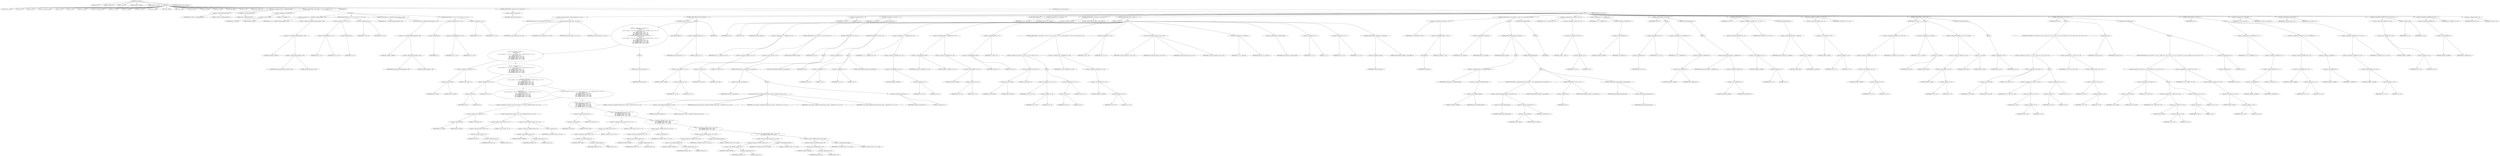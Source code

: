 digraph cache_insert {  
"1000121" [label = "(METHOD,cache_insert)" ]
"1000122" [label = "(PARAM,char *src)" ]
"1000123" [label = "(PARAM,_DWORD *a2)" ]
"1000124" [label = "(PARAM,__int64 a3)" ]
"1000125" [label = "(PARAM,unsigned __int64 a4)" ]
"1000126" [label = "(PARAM,unsigned __int16 a5)" ]
"1000127" [label = "(BLOCK,,)" ]
"1000128" [label = "(LOCAL,result: __int64)" ]
"1000129" [label = "(LOCAL,v10: int)" ]
"1000130" [label = "(LOCAL,v11: int)" ]
"1000131" [label = "(LOCAL,v12: unsigned __int64)" ]
"1000132" [label = "(LOCAL,v13: int)" ]
"1000133" [label = "(LOCAL,v14: int)" ]
"1000134" [label = "(LOCAL,v15: __int64)" ]
"1000135" [label = "(LOCAL,v16: unsigned __int16)" ]
"1000136" [label = "(LOCAL,v17: __int64)" ]
"1000137" [label = "(LOCAL,v18: __int64)" ]
"1000138" [label = "(LOCAL,v19: __int64)" ]
"1000139" [label = "(LOCAL,v20: __int64 *)" ]
"1000140" [label = "(LOCAL,v21: __int64)" ]
"1000141" [label = "(LOCAL,v22: __int16)" ]
"1000142" [label = "(LOCAL,v23: char *)" ]
"1000143" [label = "(LOCAL,v24: __int64)" ]
"1000144" [label = "(LOCAL,v25: __int64)" ]
"1000145" [label = "(LOCAL,v26: _BYTE *)" ]
"1000146" [label = "(LOCAL,v27: int)" ]
"1000147" [label = "(LOCAL,v28: __int64 [ 11 ])" ]
"1000148" [label = "(<operator>.assignment,v28[3] = __readfsqword(0x28u))" ]
"1000149" [label = "(<operator>.indirectIndexAccess,v28[3])" ]
"1000150" [label = "(IDENTIFIER,v28,v28[3] = __readfsqword(0x28u))" ]
"1000151" [label = "(LITERAL,3,v28[3] = __readfsqword(0x28u))" ]
"1000152" [label = "(__readfsqword,__readfsqword(0x28u))" ]
"1000153" [label = "(LITERAL,0x28u,__readfsqword(0x28u))" ]
"1000154" [label = "(CONTROL_STRUCTURE,if ( (a5 & 0x980) != 0 ),if ( (a5 & 0x980) != 0 ))" ]
"1000155" [label = "(<operator>.notEquals,(a5 & 0x980) != 0)" ]
"1000156" [label = "(<operator>.and,a5 & 0x980)" ]
"1000157" [label = "(IDENTIFIER,a5,a5 & 0x980)" ]
"1000158" [label = "(LITERAL,0x980,a5 & 0x980)" ]
"1000159" [label = "(LITERAL,0,(a5 & 0x980) != 0)" ]
"1000160" [label = "(BLOCK,,)" ]
"1000161" [label = "(<operator>.assignment,v12 = *(_QWORD *)(dnsmasq_daemon + 456))" ]
"1000162" [label = "(IDENTIFIER,v12,v12 = *(_QWORD *)(dnsmasq_daemon + 456))" ]
"1000163" [label = "(<operator>.indirection,*(_QWORD *)(dnsmasq_daemon + 456))" ]
"1000164" [label = "(<operator>.cast,(_QWORD *)(dnsmasq_daemon + 456))" ]
"1000165" [label = "(UNKNOWN,_QWORD *,_QWORD *)" ]
"1000166" [label = "(<operator>.addition,dnsmasq_daemon + 456)" ]
"1000167" [label = "(IDENTIFIER,dnsmasq_daemon,dnsmasq_daemon + 456)" ]
"1000168" [label = "(LITERAL,456,dnsmasq_daemon + 456)" ]
"1000169" [label = "(CONTROL_STRUCTURE,if ( a4 <= v12 || !v12 ),if ( a4 <= v12 || !v12 ))" ]
"1000170" [label = "(<operator>.logicalOr,a4 <= v12 || !v12)" ]
"1000171" [label = "(<operator>.lessEqualsThan,a4 <= v12)" ]
"1000172" [label = "(IDENTIFIER,a4,a4 <= v12)" ]
"1000173" [label = "(IDENTIFIER,v12,a4 <= v12)" ]
"1000174" [label = "(<operator>.logicalNot,!v12)" ]
"1000175" [label = "(IDENTIFIER,v12,!v12)" ]
"1000176" [label = "(<operator>.assignment,v12 = a4)" ]
"1000177" [label = "(IDENTIFIER,v12,v12 = a4)" ]
"1000178" [label = "(IDENTIFIER,a4,v12 = a4)" ]
"1000179" [label = "(<operator>.assignment,a4 = *(_QWORD *)(dnsmasq_daemon + 448))" ]
"1000180" [label = "(IDENTIFIER,a4,a4 = *(_QWORD *)(dnsmasq_daemon + 448))" ]
"1000181" [label = "(<operator>.indirection,*(_QWORD *)(dnsmasq_daemon + 448))" ]
"1000182" [label = "(<operator>.cast,(_QWORD *)(dnsmasq_daemon + 448))" ]
"1000183" [label = "(UNKNOWN,_QWORD *,_QWORD *)" ]
"1000184" [label = "(<operator>.addition,dnsmasq_daemon + 448)" ]
"1000185" [label = "(IDENTIFIER,dnsmasq_daemon,dnsmasq_daemon + 448)" ]
"1000186" [label = "(LITERAL,448,dnsmasq_daemon + 448)" ]
"1000187" [label = "(CONTROL_STRUCTURE,if ( !a4 || v12 >= a4 ),if ( !a4 || v12 >= a4 ))" ]
"1000188" [label = "(<operator>.logicalOr,!a4 || v12 >= a4)" ]
"1000189" [label = "(<operator>.logicalNot,!a4)" ]
"1000190" [label = "(IDENTIFIER,a4,!a4)" ]
"1000191" [label = "(<operator>.greaterEqualsThan,v12 >= a4)" ]
"1000192" [label = "(IDENTIFIER,v12,v12 >= a4)" ]
"1000193" [label = "(IDENTIFIER,a4,v12 >= a4)" ]
"1000194" [label = "(<operator>.assignment,a4 = v12)" ]
"1000195" [label = "(IDENTIFIER,a4,a4 = v12)" ]
"1000196" [label = "(IDENTIFIER,v12,a4 = v12)" ]
"1000197" [label = "(IDENTIFIER,L,)" ]
"1000198" [label = "(CONTROL_STRUCTURE,if ( !insert_error ),if ( !insert_error ))" ]
"1000199" [label = "(<operator>.logicalNot,!insert_error)" ]
"1000200" [label = "(IDENTIFIER,insert_error,!insert_error)" ]
"1000201" [label = "(BLOCK,,)" ]
"1000202" [label = "(<operator>.assignment,result = cache_scan_free(src, a2, a3, a5))" ]
"1000203" [label = "(IDENTIFIER,result,result = cache_scan_free(src, a2, a3, a5))" ]
"1000204" [label = "(cache_scan_free,cache_scan_free(src, a2, a3, a5))" ]
"1000205" [label = "(IDENTIFIER,src,cache_scan_free(src, a2, a3, a5))" ]
"1000206" [label = "(IDENTIFIER,a2,cache_scan_free(src, a2, a3, a5))" ]
"1000207" [label = "(IDENTIFIER,a3,cache_scan_free(src, a2, a3, a5))" ]
"1000208" [label = "(IDENTIFIER,a5,cache_scan_free(src, a2, a3, a5))" ]
"1000209" [label = "(CONTROL_STRUCTURE,if ( result ),if ( result ))" ]
"1000210" [label = "(IDENTIFIER,result,if ( result ))" ]
"1000211" [label = "(BLOCK,,)" ]
"1000212" [label = "(CONTROL_STRUCTURE,if ( (a5 & 0x180) != 0\n        && (a5 & 8) != 0\n        && a2\n        && ((a5 & 0x80u) != 0 && *(char *)(result + 52) < 0 && *(_DWORD *)(result + 24) == *a2\n         || (a5 & 0x100) != 0\n         && (*(_BYTE *)(result + 53) & 1) != 0\n         && *(_DWORD *)(result + 24) == *a2\n         && *(_DWORD *)(result + 28) == a2[1]\n         && *(_DWORD *)(result + 32) == a2[2]\n         && *(_DWORD *)(result + 36) == a2[3]) ),if ( (a5 & 0x180) != 0\n        && (a5 & 8) != 0\n        && a2\n        && ((a5 & 0x80u) != 0 && *(char *)(result + 52) < 0 && *(_DWORD *)(result + 24) == *a2\n         || (a5 & 0x100) != 0\n         && (*(_BYTE *)(result + 53) & 1) != 0\n         && *(_DWORD *)(result + 24) == *a2\n         && *(_DWORD *)(result + 28) == a2[1]\n         && *(_DWORD *)(result + 32) == a2[2]\n         && *(_DWORD *)(result + 36) == a2[3]) ))" ]
"1000213" [label = "(<operator>.logicalAnd,(a5 & 0x180) != 0\n        && (a5 & 8) != 0\n        && a2\n        && ((a5 & 0x80u) != 0 && *(char *)(result + 52) < 0 && *(_DWORD *)(result + 24) == *a2\n         || (a5 & 0x100) != 0\n         && (*(_BYTE *)(result + 53) & 1) != 0\n         && *(_DWORD *)(result + 24) == *a2\n         && *(_DWORD *)(result + 28) == a2[1]\n         && *(_DWORD *)(result + 32) == a2[2]\n         && *(_DWORD *)(result + 36) == a2[3]))" ]
"1000214" [label = "(<operator>.notEquals,(a5 & 0x180) != 0)" ]
"1000215" [label = "(<operator>.and,a5 & 0x180)" ]
"1000216" [label = "(IDENTIFIER,a5,a5 & 0x180)" ]
"1000217" [label = "(LITERAL,0x180,a5 & 0x180)" ]
"1000218" [label = "(LITERAL,0,(a5 & 0x180) != 0)" ]
"1000219" [label = "(<operator>.logicalAnd,(a5 & 8) != 0\n        && a2\n        && ((a5 & 0x80u) != 0 && *(char *)(result + 52) < 0 && *(_DWORD *)(result + 24) == *a2\n         || (a5 & 0x100) != 0\n         && (*(_BYTE *)(result + 53) & 1) != 0\n         && *(_DWORD *)(result + 24) == *a2\n         && *(_DWORD *)(result + 28) == a2[1]\n         && *(_DWORD *)(result + 32) == a2[2]\n         && *(_DWORD *)(result + 36) == a2[3]))" ]
"1000220" [label = "(<operator>.notEquals,(a5 & 8) != 0)" ]
"1000221" [label = "(<operator>.and,a5 & 8)" ]
"1000222" [label = "(IDENTIFIER,a5,a5 & 8)" ]
"1000223" [label = "(LITERAL,8,a5 & 8)" ]
"1000224" [label = "(LITERAL,0,(a5 & 8) != 0)" ]
"1000225" [label = "(<operator>.logicalAnd,a2\n        && ((a5 & 0x80u) != 0 && *(char *)(result + 52) < 0 && *(_DWORD *)(result + 24) == *a2\n         || (a5 & 0x100) != 0\n         && (*(_BYTE *)(result + 53) & 1) != 0\n         && *(_DWORD *)(result + 24) == *a2\n         && *(_DWORD *)(result + 28) == a2[1]\n         && *(_DWORD *)(result + 32) == a2[2]\n         && *(_DWORD *)(result + 36) == a2[3]))" ]
"1000226" [label = "(IDENTIFIER,a2,a2\n        && ((a5 & 0x80u) != 0 && *(char *)(result + 52) < 0 && *(_DWORD *)(result + 24) == *a2\n         || (a5 & 0x100) != 0\n         && (*(_BYTE *)(result + 53) & 1) != 0\n         && *(_DWORD *)(result + 24) == *a2\n         && *(_DWORD *)(result + 28) == a2[1]\n         && *(_DWORD *)(result + 32) == a2[2]\n         && *(_DWORD *)(result + 36) == a2[3]))" ]
"1000227" [label = "(<operator>.logicalOr,(a5 & 0x80u) != 0 && *(char *)(result + 52) < 0 && *(_DWORD *)(result + 24) == *a2\n         || (a5 & 0x100) != 0\n         && (*(_BYTE *)(result + 53) & 1) != 0\n         && *(_DWORD *)(result + 24) == *a2\n         && *(_DWORD *)(result + 28) == a2[1]\n         && *(_DWORD *)(result + 32) == a2[2]\n         && *(_DWORD *)(result + 36) == a2[3])" ]
"1000228" [label = "(<operator>.logicalAnd,(a5 & 0x80u) != 0 && *(char *)(result + 52) < 0 && *(_DWORD *)(result + 24) == *a2)" ]
"1000229" [label = "(<operator>.notEquals,(a5 & 0x80u) != 0)" ]
"1000230" [label = "(<operator>.and,a5 & 0x80u)" ]
"1000231" [label = "(IDENTIFIER,a5,a5 & 0x80u)" ]
"1000232" [label = "(LITERAL,0x80u,a5 & 0x80u)" ]
"1000233" [label = "(LITERAL,0,(a5 & 0x80u) != 0)" ]
"1000234" [label = "(<operator>.logicalAnd,*(char *)(result + 52) < 0 && *(_DWORD *)(result + 24) == *a2)" ]
"1000235" [label = "(<operator>.lessThan,*(char *)(result + 52) < 0)" ]
"1000236" [label = "(<operator>.indirection,*(char *)(result + 52))" ]
"1000237" [label = "(<operator>.cast,(char *)(result + 52))" ]
"1000238" [label = "(UNKNOWN,char *,char *)" ]
"1000239" [label = "(<operator>.addition,result + 52)" ]
"1000240" [label = "(IDENTIFIER,result,result + 52)" ]
"1000241" [label = "(LITERAL,52,result + 52)" ]
"1000242" [label = "(LITERAL,0,*(char *)(result + 52) < 0)" ]
"1000243" [label = "(<operator>.equals,*(_DWORD *)(result + 24) == *a2)" ]
"1000244" [label = "(<operator>.indirection,*(_DWORD *)(result + 24))" ]
"1000245" [label = "(<operator>.cast,(_DWORD *)(result + 24))" ]
"1000246" [label = "(UNKNOWN,_DWORD *,_DWORD *)" ]
"1000247" [label = "(<operator>.addition,result + 24)" ]
"1000248" [label = "(IDENTIFIER,result,result + 24)" ]
"1000249" [label = "(LITERAL,24,result + 24)" ]
"1000250" [label = "(<operator>.indirection,*a2)" ]
"1000251" [label = "(IDENTIFIER,a2,*(_DWORD *)(result + 24) == *a2)" ]
"1000252" [label = "(<operator>.logicalAnd,(a5 & 0x100) != 0\n         && (*(_BYTE *)(result + 53) & 1) != 0\n         && *(_DWORD *)(result + 24) == *a2\n         && *(_DWORD *)(result + 28) == a2[1]\n         && *(_DWORD *)(result + 32) == a2[2]\n         && *(_DWORD *)(result + 36) == a2[3])" ]
"1000253" [label = "(<operator>.notEquals,(a5 & 0x100) != 0)" ]
"1000254" [label = "(<operator>.and,a5 & 0x100)" ]
"1000255" [label = "(IDENTIFIER,a5,a5 & 0x100)" ]
"1000256" [label = "(LITERAL,0x100,a5 & 0x100)" ]
"1000257" [label = "(LITERAL,0,(a5 & 0x100) != 0)" ]
"1000258" [label = "(<operator>.logicalAnd,(*(_BYTE *)(result + 53) & 1) != 0\n         && *(_DWORD *)(result + 24) == *a2\n         && *(_DWORD *)(result + 28) == a2[1]\n         && *(_DWORD *)(result + 32) == a2[2]\n         && *(_DWORD *)(result + 36) == a2[3])" ]
"1000259" [label = "(<operator>.notEquals,(*(_BYTE *)(result + 53) & 1) != 0)" ]
"1000260" [label = "(<operator>.and,*(_BYTE *)(result + 53) & 1)" ]
"1000261" [label = "(<operator>.indirection,*(_BYTE *)(result + 53))" ]
"1000262" [label = "(<operator>.cast,(_BYTE *)(result + 53))" ]
"1000263" [label = "(UNKNOWN,_BYTE *,_BYTE *)" ]
"1000264" [label = "(<operator>.addition,result + 53)" ]
"1000265" [label = "(IDENTIFIER,result,result + 53)" ]
"1000266" [label = "(LITERAL,53,result + 53)" ]
"1000267" [label = "(LITERAL,1,*(_BYTE *)(result + 53) & 1)" ]
"1000268" [label = "(LITERAL,0,(*(_BYTE *)(result + 53) & 1) != 0)" ]
"1000269" [label = "(<operator>.logicalAnd,*(_DWORD *)(result + 24) == *a2\n         && *(_DWORD *)(result + 28) == a2[1]\n         && *(_DWORD *)(result + 32) == a2[2]\n         && *(_DWORD *)(result + 36) == a2[3])" ]
"1000270" [label = "(<operator>.equals,*(_DWORD *)(result + 24) == *a2)" ]
"1000271" [label = "(<operator>.indirection,*(_DWORD *)(result + 24))" ]
"1000272" [label = "(<operator>.cast,(_DWORD *)(result + 24))" ]
"1000273" [label = "(UNKNOWN,_DWORD *,_DWORD *)" ]
"1000274" [label = "(<operator>.addition,result + 24)" ]
"1000275" [label = "(IDENTIFIER,result,result + 24)" ]
"1000276" [label = "(LITERAL,24,result + 24)" ]
"1000277" [label = "(<operator>.indirection,*a2)" ]
"1000278" [label = "(IDENTIFIER,a2,*(_DWORD *)(result + 24) == *a2)" ]
"1000279" [label = "(<operator>.logicalAnd,*(_DWORD *)(result + 28) == a2[1]\n         && *(_DWORD *)(result + 32) == a2[2]\n         && *(_DWORD *)(result + 36) == a2[3])" ]
"1000280" [label = "(<operator>.equals,*(_DWORD *)(result + 28) == a2[1])" ]
"1000281" [label = "(<operator>.indirection,*(_DWORD *)(result + 28))" ]
"1000282" [label = "(<operator>.cast,(_DWORD *)(result + 28))" ]
"1000283" [label = "(UNKNOWN,_DWORD *,_DWORD *)" ]
"1000284" [label = "(<operator>.addition,result + 28)" ]
"1000285" [label = "(IDENTIFIER,result,result + 28)" ]
"1000286" [label = "(LITERAL,28,result + 28)" ]
"1000287" [label = "(<operator>.indirectIndexAccess,a2[1])" ]
"1000288" [label = "(IDENTIFIER,a2,*(_DWORD *)(result + 28) == a2[1])" ]
"1000289" [label = "(LITERAL,1,*(_DWORD *)(result + 28) == a2[1])" ]
"1000290" [label = "(<operator>.logicalAnd,*(_DWORD *)(result + 32) == a2[2]\n         && *(_DWORD *)(result + 36) == a2[3])" ]
"1000291" [label = "(<operator>.equals,*(_DWORD *)(result + 32) == a2[2])" ]
"1000292" [label = "(<operator>.indirection,*(_DWORD *)(result + 32))" ]
"1000293" [label = "(<operator>.cast,(_DWORD *)(result + 32))" ]
"1000294" [label = "(UNKNOWN,_DWORD *,_DWORD *)" ]
"1000295" [label = "(<operator>.addition,result + 32)" ]
"1000296" [label = "(IDENTIFIER,result,result + 32)" ]
"1000297" [label = "(LITERAL,32,result + 32)" ]
"1000298" [label = "(<operator>.indirectIndexAccess,a2[2])" ]
"1000299" [label = "(IDENTIFIER,a2,*(_DWORD *)(result + 32) == a2[2])" ]
"1000300" [label = "(LITERAL,2,*(_DWORD *)(result + 32) == a2[2])" ]
"1000301" [label = "(<operator>.equals,*(_DWORD *)(result + 36) == a2[3])" ]
"1000302" [label = "(<operator>.indirection,*(_DWORD *)(result + 36))" ]
"1000303" [label = "(<operator>.cast,(_DWORD *)(result + 36))" ]
"1000304" [label = "(UNKNOWN,_DWORD *,_DWORD *)" ]
"1000305" [label = "(<operator>.addition,result + 36)" ]
"1000306" [label = "(IDENTIFIER,result,result + 36)" ]
"1000307" [label = "(LITERAL,36,result + 36)" ]
"1000308" [label = "(<operator>.indirectIndexAccess,a2[3])" ]
"1000309" [label = "(IDENTIFIER,a2,*(_DWORD *)(result + 36) == a2[3])" ]
"1000310" [label = "(LITERAL,3,*(_DWORD *)(result + 36) == a2[3])" ]
"1000311" [label = "(BLOCK,,)" ]
"1000312" [label = "(RETURN,return result;,return result;)" ]
"1000313" [label = "(IDENTIFIER,result,return result;)" ]
"1000314" [label = "(JUMP_TARGET,LABEL_13)" ]
"1000315" [label = "(<operator>.assignment,insert_error = 1)" ]
"1000316" [label = "(IDENTIFIER,insert_error,insert_error = 1)" ]
"1000317" [label = "(LITERAL,1,insert_error = 1)" ]
"1000318" [label = "(IDENTIFIER,L,)" ]
"1000319" [label = "(<operator>.assignment,v13 = 0)" ]
"1000320" [label = "(IDENTIFIER,v13,v13 = 0)" ]
"1000321" [label = "(LITERAL,0,v13 = 0)" ]
"1000322" [label = "(<operator>.assignment,v14 = a5 & 4)" ]
"1000323" [label = "(IDENTIFIER,v14,v14 = a5 & 4)" ]
"1000324" [label = "(<operator>.and,a5 & 4)" ]
"1000325" [label = "(IDENTIFIER,a5,a5 & 4)" ]
"1000326" [label = "(LITERAL,4,a5 & 4)" ]
"1000327" [label = "(JUMP_TARGET,LABEL_22)" ]
"1000328" [label = "(<operator>.assignment,v15 = cache_tail)" ]
"1000329" [label = "(IDENTIFIER,v15,v15 = cache_tail)" ]
"1000330" [label = "(IDENTIFIER,cache_tail,v15 = cache_tail)" ]
"1000331" [label = "(CONTROL_STRUCTURE,if ( !cache_tail ),if ( !cache_tail ))" ]
"1000332" [label = "(<operator>.logicalNot,!cache_tail)" ]
"1000333" [label = "(IDENTIFIER,cache_tail,!cache_tail)" ]
"1000334" [label = "(CONTROL_STRUCTURE,goto LABEL_13;,goto LABEL_13;)" ]
"1000335" [label = "(CONTROL_STRUCTURE,while ( 1 ),while ( 1 ))" ]
"1000336" [label = "(LITERAL,1,while ( 1 ))" ]
"1000337" [label = "(BLOCK,,)" ]
"1000338" [label = "(<operator>.assignment,v16 = *(_WORD *)(v15 + 52))" ]
"1000339" [label = "(IDENTIFIER,v16,v16 = *(_WORD *)(v15 + 52))" ]
"1000340" [label = "(<operator>.indirection,*(_WORD *)(v15 + 52))" ]
"1000341" [label = "(<operator>.cast,(_WORD *)(v15 + 52))" ]
"1000342" [label = "(UNKNOWN,_WORD *,_WORD *)" ]
"1000343" [label = "(<operator>.addition,v15 + 52)" ]
"1000344" [label = "(IDENTIFIER,v15,v15 + 52)" ]
"1000345" [label = "(LITERAL,52,v15 + 52)" ]
"1000346" [label = "(CONTROL_STRUCTURE,if ( (v16 & 0xC) == 0 ),if ( (v16 & 0xC) == 0 ))" ]
"1000347" [label = "(<operator>.equals,(v16 & 0xC) == 0)" ]
"1000348" [label = "(<operator>.and,v16 & 0xC)" ]
"1000349" [label = "(IDENTIFIER,v16,v16 & 0xC)" ]
"1000350" [label = "(LITERAL,0xC,v16 & 0xC)" ]
"1000351" [label = "(LITERAL,0,(v16 & 0xC) == 0)" ]
"1000352" [label = "(CONTROL_STRUCTURE,break;,break;)" ]
"1000353" [label = "(CONTROL_STRUCTURE,if ( v13 ),if ( v13 ))" ]
"1000354" [label = "(IDENTIFIER,v13,if ( v13 ))" ]
"1000355" [label = "(BLOCK,,)" ]
"1000356" [label = "(CONTROL_STRUCTURE,if ( !warned_8730 ),if ( !warned_8730 ))" ]
"1000357" [label = "(<operator>.logicalNot,!warned_8730)" ]
"1000358" [label = "(IDENTIFIER,warned_8730,!warned_8730)" ]
"1000359" [label = "(BLOCK,,)" ]
"1000360" [label = "(my_syslog,my_syslog(3, (unsigned int)\"Internal error in cache.\", warned_8730, v10, v11, v13))" ]
"1000361" [label = "(LITERAL,3,my_syslog(3, (unsigned int)\"Internal error in cache.\", warned_8730, v10, v11, v13))" ]
"1000362" [label = "(<operator>.cast,(unsigned int)\"Internal error in cache.\")" ]
"1000363" [label = "(UNKNOWN,unsigned int,unsigned int)" ]
"1000364" [label = "(LITERAL,\"Internal error in cache.\",(unsigned int)\"Internal error in cache.\")" ]
"1000365" [label = "(IDENTIFIER,warned_8730,my_syslog(3, (unsigned int)\"Internal error in cache.\", warned_8730, v10, v11, v13))" ]
"1000366" [label = "(IDENTIFIER,v10,my_syslog(3, (unsigned int)\"Internal error in cache.\", warned_8730, v10, v11, v13))" ]
"1000367" [label = "(IDENTIFIER,v11,my_syslog(3, (unsigned int)\"Internal error in cache.\", warned_8730, v10, v11, v13))" ]
"1000368" [label = "(IDENTIFIER,v13,my_syslog(3, (unsigned int)\"Internal error in cache.\", warned_8730, v10, v11, v13))" ]
"1000369" [label = "(<operator>.assignment,warned_8730 = 1)" ]
"1000370" [label = "(IDENTIFIER,warned_8730,warned_8730 = 1)" ]
"1000371" [label = "(LITERAL,1,warned_8730 = 1)" ]
"1000372" [label = "(CONTROL_STRUCTURE,goto LABEL_13;,goto LABEL_13;)" ]
"1000373" [label = "(CONTROL_STRUCTURE,if ( !v14 ),if ( !v14 ))" ]
"1000374" [label = "(<operator>.logicalNot,!v14)" ]
"1000375" [label = "(IDENTIFIER,v14,!v14)" ]
"1000376" [label = "(BLOCK,,)" ]
"1000377" [label = "(<operator>.assignment,v14 = 1)" ]
"1000378" [label = "(IDENTIFIER,v14,v14 = 1)" ]
"1000379" [label = "(LITERAL,1,v14 = 1)" ]
"1000380" [label = "(<operator>.assignment,v13 = 0)" ]
"1000381" [label = "(IDENTIFIER,v13,v13 = 0)" ]
"1000382" [label = "(LITERAL,0,v13 = 0)" ]
"1000383" [label = "(CONTROL_STRUCTURE,goto LABEL_22;,goto LABEL_22;)" ]
"1000384" [label = "(<operator>.assignment,v17 = *(_QWORD *)(v15 + 32))" ]
"1000385" [label = "(IDENTIFIER,v17,v17 = *(_QWORD *)(v15 + 32))" ]
"1000386" [label = "(<operator>.indirection,*(_QWORD *)(v15 + 32))" ]
"1000387" [label = "(<operator>.cast,(_QWORD *)(v15 + 32))" ]
"1000388" [label = "(UNKNOWN,_QWORD *,_QWORD *)" ]
"1000389" [label = "(<operator>.addition,v15 + 32)" ]
"1000390" [label = "(IDENTIFIER,v15,v15 + 32)" ]
"1000391" [label = "(LITERAL,32,v15 + 32)" ]
"1000392" [label = "(<operator>.assignment,v28[0] = *(_QWORD *)(v15 + 24))" ]
"1000393" [label = "(<operator>.indirectIndexAccess,v28[0])" ]
"1000394" [label = "(IDENTIFIER,v28,v28[0] = *(_QWORD *)(v15 + 24))" ]
"1000395" [label = "(LITERAL,0,v28[0] = *(_QWORD *)(v15 + 24))" ]
"1000396" [label = "(<operator>.indirection,*(_QWORD *)(v15 + 24))" ]
"1000397" [label = "(<operator>.cast,(_QWORD *)(v15 + 24))" ]
"1000398" [label = "(UNKNOWN,_QWORD *,_QWORD *)" ]
"1000399" [label = "(<operator>.addition,v15 + 24)" ]
"1000400" [label = "(IDENTIFIER,v15,v15 + 24)" ]
"1000401" [label = "(LITERAL,24,v15 + 24)" ]
"1000402" [label = "(<operator>.assignment,v28[1] = v17)" ]
"1000403" [label = "(<operator>.indirectIndexAccess,v28[1])" ]
"1000404" [label = "(IDENTIFIER,v28,v28[1] = v17)" ]
"1000405" [label = "(LITERAL,1,v28[1] = v17)" ]
"1000406" [label = "(IDENTIFIER,v17,v28[1] = v17)" ]
"1000407" [label = "(CONTROL_STRUCTURE,if ( (v16 & 0x200) != 0 || (v18 = v15 + 56, (v16 & 2) != 0) ),if ( (v16 & 0x200) != 0 || (v18 = v15 + 56, (v16 & 2) != 0) ))" ]
"1000408" [label = "(<operator>.logicalOr,(v16 & 0x200) != 0 || (v18 = v15 + 56, (v16 & 2) != 0))" ]
"1000409" [label = "(<operator>.notEquals,(v16 & 0x200) != 0)" ]
"1000410" [label = "(<operator>.and,v16 & 0x200)" ]
"1000411" [label = "(IDENTIFIER,v16,v16 & 0x200)" ]
"1000412" [label = "(LITERAL,0x200,v16 & 0x200)" ]
"1000413" [label = "(LITERAL,0,(v16 & 0x200) != 0)" ]
"1000414" [label = "(BLOCK,,)" ]
"1000415" [label = "(<operator>.assignment,v18 = v15 + 56)" ]
"1000416" [label = "(IDENTIFIER,v18,v18 = v15 + 56)" ]
"1000417" [label = "(<operator>.addition,v15 + 56)" ]
"1000418" [label = "(IDENTIFIER,v15,v15 + 56)" ]
"1000419" [label = "(LITERAL,56,v15 + 56)" ]
"1000420" [label = "(<operator>.notEquals,(v16 & 2) != 0)" ]
"1000421" [label = "(<operator>.and,v16 & 2)" ]
"1000422" [label = "(IDENTIFIER,v16,v16 & 2)" ]
"1000423" [label = "(LITERAL,2,v16 & 2)" ]
"1000424" [label = "(LITERAL,0,(v16 & 2) != 0)" ]
"1000425" [label = "(<operator>.assignment,v18 = *(_QWORD *)(v15 + 56))" ]
"1000426" [label = "(IDENTIFIER,v18,v18 = *(_QWORD *)(v15 + 56))" ]
"1000427" [label = "(<operator>.indirection,*(_QWORD *)(v15 + 56))" ]
"1000428" [label = "(<operator>.cast,(_QWORD *)(v15 + 56))" ]
"1000429" [label = "(UNKNOWN,_QWORD *,_QWORD *)" ]
"1000430" [label = "(<operator>.addition,v15 + 56)" ]
"1000431" [label = "(IDENTIFIER,v15,v15 + 56)" ]
"1000432" [label = "(LITERAL,56,v15 + 56)" ]
"1000433" [label = "(<operator>.assignment,v27 = v14)" ]
"1000434" [label = "(IDENTIFIER,v27,v27 = v14)" ]
"1000435" [label = "(IDENTIFIER,v14,v27 = v14)" ]
"1000436" [label = "(cache_scan_free,cache_scan_free(v18, v28, a3, v16))" ]
"1000437" [label = "(IDENTIFIER,v18,cache_scan_free(v18, v28, a3, v16))" ]
"1000438" [label = "(IDENTIFIER,v28,cache_scan_free(v18, v28, a3, v16))" ]
"1000439" [label = "(IDENTIFIER,a3,cache_scan_free(v18, v28, a3, v16))" ]
"1000440" [label = "(IDENTIFIER,v16,cache_scan_free(v18, v28, a3, v16))" ]
"1000441" [label = "(<operator>.assignment,v15 = cache_tail)" ]
"1000442" [label = "(IDENTIFIER,v15,v15 = cache_tail)" ]
"1000443" [label = "(IDENTIFIER,cache_tail,v15 = cache_tail)" ]
"1000444" [label = "(<operator>.preIncrement,++cache_live_freed)" ]
"1000445" [label = "(IDENTIFIER,cache_live_freed,++cache_live_freed)" ]
"1000446" [label = "(<operator>.assignment,v13 = 1)" ]
"1000447" [label = "(IDENTIFIER,v13,v13 = 1)" ]
"1000448" [label = "(LITERAL,1,v13 = 1)" ]
"1000449" [label = "(<operator>.assignment,v14 = v27)" ]
"1000450" [label = "(IDENTIFIER,v14,v14 = v27)" ]
"1000451" [label = "(IDENTIFIER,v27,v14 = v27)" ]
"1000452" [label = "(CONTROL_STRUCTURE,if ( !cache_tail ),if ( !cache_tail ))" ]
"1000453" [label = "(<operator>.logicalNot,!cache_tail)" ]
"1000454" [label = "(IDENTIFIER,cache_tail,!cache_tail)" ]
"1000455" [label = "(CONTROL_STRUCTURE,goto LABEL_13;,goto LABEL_13;)" ]
"1000456" [label = "(CONTROL_STRUCTURE,if ( src && strlen(src) > 0x31 ),if ( src && strlen(src) > 0x31 ))" ]
"1000457" [label = "(<operator>.logicalAnd,src && strlen(src) > 0x31)" ]
"1000458" [label = "(IDENTIFIER,src,src && strlen(src) > 0x31)" ]
"1000459" [label = "(<operator>.greaterThan,strlen(src) > 0x31)" ]
"1000460" [label = "(strlen,strlen(src))" ]
"1000461" [label = "(IDENTIFIER,src,strlen(src))" ]
"1000462" [label = "(LITERAL,0x31,strlen(src) > 0x31)" ]
"1000463" [label = "(BLOCK,,)" ]
"1000464" [label = "(<operator>.assignment,v19 = big_free)" ]
"1000465" [label = "(IDENTIFIER,v19,v19 = big_free)" ]
"1000466" [label = "(IDENTIFIER,big_free,v19 = big_free)" ]
"1000467" [label = "(CONTROL_STRUCTURE,if ( big_free ),if ( big_free ))" ]
"1000468" [label = "(IDENTIFIER,big_free,if ( big_free ))" ]
"1000469" [label = "(BLOCK,,)" ]
"1000470" [label = "(<operator>.assignment,big_free = *(_QWORD *)big_free)" ]
"1000471" [label = "(IDENTIFIER,big_free,big_free = *(_QWORD *)big_free)" ]
"1000472" [label = "(<operator>.indirection,*(_QWORD *)big_free)" ]
"1000473" [label = "(<operator>.cast,(_QWORD *)big_free)" ]
"1000474" [label = "(UNKNOWN,_QWORD *,_QWORD *)" ]
"1000475" [label = "(IDENTIFIER,big_free,(_QWORD *)big_free)" ]
"1000476" [label = "(CONTROL_STRUCTURE,else,else)" ]
"1000477" [label = "(BLOCK,,)" ]
"1000478" [label = "(CONTROL_STRUCTURE,if ( !bignames_left && (a5 & 0x5000) == 0 ),if ( !bignames_left && (a5 & 0x5000) == 0 ))" ]
"1000479" [label = "(<operator>.logicalAnd,!bignames_left && (a5 & 0x5000) == 0)" ]
"1000480" [label = "(<operator>.logicalNot,!bignames_left)" ]
"1000481" [label = "(IDENTIFIER,bignames_left,!bignames_left)" ]
"1000482" [label = "(<operator>.equals,(a5 & 0x5000) == 0)" ]
"1000483" [label = "(<operator>.and,a5 & 0x5000)" ]
"1000484" [label = "(IDENTIFIER,a5,a5 & 0x5000)" ]
"1000485" [label = "(LITERAL,0x5000,a5 & 0x5000)" ]
"1000486" [label = "(LITERAL,0,(a5 & 0x5000) == 0)" ]
"1000487" [label = "(CONTROL_STRUCTURE,goto LABEL_13;,goto LABEL_13;)" ]
"1000488" [label = "(CONTROL_STRUCTURE,if ( !v19 ),if ( !v19 ))" ]
"1000489" [label = "(<operator>.logicalNot,!v19)" ]
"1000490" [label = "(IDENTIFIER,v19,!v19)" ]
"1000491" [label = "(CONTROL_STRUCTURE,goto LABEL_13;,goto LABEL_13;)" ]
"1000492" [label = "(CONTROL_STRUCTURE,if ( bignames_left ),if ( bignames_left ))" ]
"1000493" [label = "(IDENTIFIER,bignames_left,if ( bignames_left ))" ]
"1000494" [label = "(<operator>.preDecrement,--bignames_left)" ]
"1000495" [label = "(IDENTIFIER,bignames_left,--bignames_left)" ]
"1000496" [label = "(CONTROL_STRUCTURE,else,else)" ]
"1000497" [label = "(BLOCK,,)" ]
"1000498" [label = "(IDENTIFIER,L,)" ]
"1000499" [label = "(<operator>.assignment,v20 = *(__int64 **)(v15 + 8))" ]
"1000500" [label = "(IDENTIFIER,v20,v20 = *(__int64 **)(v15 + 8))" ]
"1000501" [label = "(<operator>.indirection,*(__int64 **)(v15 + 8))" ]
"1000502" [label = "(<operator>.cast,(__int64 **)(v15 + 8))" ]
"1000503" [label = "(UNKNOWN,__int64 **,__int64 **)" ]
"1000504" [label = "(<operator>.addition,v15 + 8)" ]
"1000505" [label = "(IDENTIFIER,v15,v15 + 8)" ]
"1000506" [label = "(LITERAL,8,v15 + 8)" ]
"1000507" [label = "(<operator>.assignment,v21 = *(_QWORD *)v15)" ]
"1000508" [label = "(IDENTIFIER,v21,v21 = *(_QWORD *)v15)" ]
"1000509" [label = "(<operator>.indirection,*(_QWORD *)v15)" ]
"1000510" [label = "(<operator>.cast,(_QWORD *)v15)" ]
"1000511" [label = "(UNKNOWN,_QWORD *,_QWORD *)" ]
"1000512" [label = "(IDENTIFIER,v15,(_QWORD *)v15)" ]
"1000513" [label = "(CONTROL_STRUCTURE,if ( v20 ),if ( v20 ))" ]
"1000514" [label = "(IDENTIFIER,v20,if ( v20 ))" ]
"1000515" [label = "(BLOCK,,)" ]
"1000516" [label = "(<operator>.assignment,*v20 = v21)" ]
"1000517" [label = "(<operator>.indirection,*v20)" ]
"1000518" [label = "(IDENTIFIER,v20,*v20 = v21)" ]
"1000519" [label = "(IDENTIFIER,v21,*v20 = v21)" ]
"1000520" [label = "(<operator>.assignment,v21 = *(_QWORD *)v15)" ]
"1000521" [label = "(IDENTIFIER,v21,v21 = *(_QWORD *)v15)" ]
"1000522" [label = "(<operator>.indirection,*(_QWORD *)v15)" ]
"1000523" [label = "(<operator>.cast,(_QWORD *)v15)" ]
"1000524" [label = "(UNKNOWN,_QWORD *,_QWORD *)" ]
"1000525" [label = "(IDENTIFIER,v15,(_QWORD *)v15)" ]
"1000526" [label = "(CONTROL_STRUCTURE,else,else)" ]
"1000527" [label = "(BLOCK,,)" ]
"1000528" [label = "(<operator>.assignment,cache_head = *(_QWORD *)v15)" ]
"1000529" [label = "(IDENTIFIER,cache_head,cache_head = *(_QWORD *)v15)" ]
"1000530" [label = "(<operator>.indirection,*(_QWORD *)v15)" ]
"1000531" [label = "(<operator>.cast,(_QWORD *)v15)" ]
"1000532" [label = "(UNKNOWN,_QWORD *,_QWORD *)" ]
"1000533" [label = "(IDENTIFIER,v15,(_QWORD *)v15)" ]
"1000534" [label = "(CONTROL_STRUCTURE,if ( v21 ),if ( v21 ))" ]
"1000535" [label = "(IDENTIFIER,v21,if ( v21 ))" ]
"1000536" [label = "(<operator>.assignment,*(_QWORD *)(v21 + 8) = v20)" ]
"1000537" [label = "(<operator>.indirection,*(_QWORD *)(v21 + 8))" ]
"1000538" [label = "(<operator>.cast,(_QWORD *)(v21 + 8))" ]
"1000539" [label = "(UNKNOWN,_QWORD *,_QWORD *)" ]
"1000540" [label = "(<operator>.addition,v21 + 8)" ]
"1000541" [label = "(IDENTIFIER,v21,v21 + 8)" ]
"1000542" [label = "(LITERAL,8,v21 + 8)" ]
"1000543" [label = "(IDENTIFIER,v20,*(_QWORD *)(v21 + 8) = v20)" ]
"1000544" [label = "(CONTROL_STRUCTURE,else,else)" ]
"1000545" [label = "(<operator>.assignment,cache_tail = (__int64)v20)" ]
"1000546" [label = "(IDENTIFIER,cache_tail,cache_tail = (__int64)v20)" ]
"1000547" [label = "(<operator>.cast,(__int64)v20)" ]
"1000548" [label = "(UNKNOWN,__int64,__int64)" ]
"1000549" [label = "(IDENTIFIER,v20,(__int64)v20)" ]
"1000550" [label = "(<operator>.assignment,*(_WORD *)(v15 + 52) = a5)" ]
"1000551" [label = "(<operator>.indirection,*(_WORD *)(v15 + 52))" ]
"1000552" [label = "(<operator>.cast,(_WORD *)(v15 + 52))" ]
"1000553" [label = "(UNKNOWN,_WORD *,_WORD *)" ]
"1000554" [label = "(<operator>.addition,v15 + 52)" ]
"1000555" [label = "(IDENTIFIER,v15,v15 + 52)" ]
"1000556" [label = "(LITERAL,52,v15 + 52)" ]
"1000557" [label = "(IDENTIFIER,a5,*(_WORD *)(v15 + 52) = a5)" ]
"1000558" [label = "(CONTROL_STRUCTURE,if ( v19 ),if ( v19 ))" ]
"1000559" [label = "(IDENTIFIER,v19,if ( v19 ))" ]
"1000560" [label = "(BLOCK,,)" ]
"1000561" [label = "(<operator>.assignment,*(_QWORD *)(v15 + 56) = v19)" ]
"1000562" [label = "(<operator>.indirection,*(_QWORD *)(v15 + 56))" ]
"1000563" [label = "(<operator>.cast,(_QWORD *)(v15 + 56))" ]
"1000564" [label = "(UNKNOWN,_QWORD *,_QWORD *)" ]
"1000565" [label = "(<operator>.addition,v15 + 56)" ]
"1000566" [label = "(IDENTIFIER,v15,v15 + 56)" ]
"1000567" [label = "(LITERAL,56,v15 + 56)" ]
"1000568" [label = "(IDENTIFIER,v19,*(_QWORD *)(v15 + 56) = v19)" ]
"1000569" [label = "(<operator>.assignment,v22 = a5 | 0x200)" ]
"1000570" [label = "(IDENTIFIER,v22,v22 = a5 | 0x200)" ]
"1000571" [label = "(<operator>.or,a5 | 0x200)" ]
"1000572" [label = "(IDENTIFIER,a5,a5 | 0x200)" ]
"1000573" [label = "(LITERAL,0x200,a5 | 0x200)" ]
"1000574" [label = "(<operator>.assignment,*(_WORD *)(v15 + 52) = a5 | 0x200)" ]
"1000575" [label = "(<operator>.indirection,*(_WORD *)(v15 + 52))" ]
"1000576" [label = "(<operator>.cast,(_WORD *)(v15 + 52))" ]
"1000577" [label = "(UNKNOWN,_WORD *,_WORD *)" ]
"1000578" [label = "(<operator>.addition,v15 + 52)" ]
"1000579" [label = "(IDENTIFIER,v15,v15 + 52)" ]
"1000580" [label = "(LITERAL,52,v15 + 52)" ]
"1000581" [label = "(<operator>.or,a5 | 0x200)" ]
"1000582" [label = "(IDENTIFIER,a5,a5 | 0x200)" ]
"1000583" [label = "(LITERAL,0x200,a5 | 0x200)" ]
"1000584" [label = "(CONTROL_STRUCTURE,else,else)" ]
"1000585" [label = "(BLOCK,,)" ]
"1000586" [label = "(<operator>.assignment,v22 = a5)" ]
"1000587" [label = "(IDENTIFIER,v22,v22 = a5)" ]
"1000588" [label = "(IDENTIFIER,a5,v22 = a5)" ]
"1000589" [label = "(CONTROL_STRUCTURE,if ( src ),if ( src ))" ]
"1000590" [label = "(IDENTIFIER,src,if ( src ))" ]
"1000591" [label = "(BLOCK,,)" ]
"1000592" [label = "(CONTROL_STRUCTURE,if ( (v22 & 0x200) != 0 || (v23 = (char *)(v15 + 56), (v22 & 2) != 0) ),if ( (v22 & 0x200) != 0 || (v23 = (char *)(v15 + 56), (v22 & 2) != 0) ))" ]
"1000593" [label = "(<operator>.logicalOr,(v22 & 0x200) != 0 || (v23 = (char *)(v15 + 56), (v22 & 2) != 0))" ]
"1000594" [label = "(<operator>.notEquals,(v22 & 0x200) != 0)" ]
"1000595" [label = "(<operator>.and,v22 & 0x200)" ]
"1000596" [label = "(IDENTIFIER,v22,v22 & 0x200)" ]
"1000597" [label = "(LITERAL,0x200,v22 & 0x200)" ]
"1000598" [label = "(LITERAL,0,(v22 & 0x200) != 0)" ]
"1000599" [label = "(BLOCK,,)" ]
"1000600" [label = "(<operator>.assignment,v23 = (char *)(v15 + 56))" ]
"1000601" [label = "(IDENTIFIER,v23,v23 = (char *)(v15 + 56))" ]
"1000602" [label = "(<operator>.cast,(char *)(v15 + 56))" ]
"1000603" [label = "(UNKNOWN,char *,char *)" ]
"1000604" [label = "(<operator>.addition,v15 + 56)" ]
"1000605" [label = "(IDENTIFIER,v15,v15 + 56)" ]
"1000606" [label = "(LITERAL,56,v15 + 56)" ]
"1000607" [label = "(<operator>.notEquals,(v22 & 2) != 0)" ]
"1000608" [label = "(<operator>.and,v22 & 2)" ]
"1000609" [label = "(IDENTIFIER,v22,v22 & 2)" ]
"1000610" [label = "(LITERAL,2,v22 & 2)" ]
"1000611" [label = "(LITERAL,0,(v22 & 2) != 0)" ]
"1000612" [label = "(<operator>.assignment,v23 = *(char **)(v15 + 56))" ]
"1000613" [label = "(IDENTIFIER,v23,v23 = *(char **)(v15 + 56))" ]
"1000614" [label = "(<operator>.indirection,*(char **)(v15 + 56))" ]
"1000615" [label = "(<operator>.cast,(char **)(v15 + 56))" ]
"1000616" [label = "(UNKNOWN,char **,char **)" ]
"1000617" [label = "(<operator>.addition,v15 + 56)" ]
"1000618" [label = "(IDENTIFIER,v15,v15 + 56)" ]
"1000619" [label = "(LITERAL,56,v15 + 56)" ]
"1000620" [label = "(strcpy,strcpy(v23, src))" ]
"1000621" [label = "(IDENTIFIER,v23,strcpy(v23, src))" ]
"1000622" [label = "(IDENTIFIER,src,strcpy(v23, src))" ]
"1000623" [label = "(CONTROL_STRUCTURE,else,else)" ]
"1000624" [label = "(BLOCK,,)" ]
"1000625" [label = "(CONTROL_STRUCTURE,if ( (v22 & 0x200) != 0 || (v26 = (_BYTE *)(v15 + 56), (v22 & 2) != 0) ),if ( (v22 & 0x200) != 0 || (v26 = (_BYTE *)(v15 + 56), (v22 & 2) != 0) ))" ]
"1000626" [label = "(<operator>.logicalOr,(v22 & 0x200) != 0 || (v26 = (_BYTE *)(v15 + 56), (v22 & 2) != 0))" ]
"1000627" [label = "(<operator>.notEquals,(v22 & 0x200) != 0)" ]
"1000628" [label = "(<operator>.and,v22 & 0x200)" ]
"1000629" [label = "(IDENTIFIER,v22,v22 & 0x200)" ]
"1000630" [label = "(LITERAL,0x200,v22 & 0x200)" ]
"1000631" [label = "(LITERAL,0,(v22 & 0x200) != 0)" ]
"1000632" [label = "(BLOCK,,)" ]
"1000633" [label = "(<operator>.assignment,v26 = (_BYTE *)(v15 + 56))" ]
"1000634" [label = "(IDENTIFIER,v26,v26 = (_BYTE *)(v15 + 56))" ]
"1000635" [label = "(<operator>.cast,(_BYTE *)(v15 + 56))" ]
"1000636" [label = "(UNKNOWN,_BYTE *,_BYTE *)" ]
"1000637" [label = "(<operator>.addition,v15 + 56)" ]
"1000638" [label = "(IDENTIFIER,v15,v15 + 56)" ]
"1000639" [label = "(LITERAL,56,v15 + 56)" ]
"1000640" [label = "(<operator>.notEquals,(v22 & 2) != 0)" ]
"1000641" [label = "(<operator>.and,v22 & 2)" ]
"1000642" [label = "(IDENTIFIER,v22,v22 & 2)" ]
"1000643" [label = "(LITERAL,2,v22 & 2)" ]
"1000644" [label = "(LITERAL,0,(v22 & 2) != 0)" ]
"1000645" [label = "(<operator>.assignment,v26 = *(_BYTE **)(v15 + 56))" ]
"1000646" [label = "(IDENTIFIER,v26,v26 = *(_BYTE **)(v15 + 56))" ]
"1000647" [label = "(<operator>.indirection,*(_BYTE **)(v15 + 56))" ]
"1000648" [label = "(<operator>.cast,(_BYTE **)(v15 + 56))" ]
"1000649" [label = "(UNKNOWN,_BYTE **,_BYTE **)" ]
"1000650" [label = "(<operator>.addition,v15 + 56)" ]
"1000651" [label = "(IDENTIFIER,v15,v15 + 56)" ]
"1000652" [label = "(LITERAL,56,v15 + 56)" ]
"1000653" [label = "(<operator>.assignment,*v26 = 0)" ]
"1000654" [label = "(<operator>.indirection,*v26)" ]
"1000655" [label = "(IDENTIFIER,v26,*v26 = 0)" ]
"1000656" [label = "(LITERAL,0,*v26 = 0)" ]
"1000657" [label = "(CONTROL_STRUCTURE,if ( a2 ),if ( a2 ))" ]
"1000658" [label = "(IDENTIFIER,a2,if ( a2 ))" ]
"1000659" [label = "(BLOCK,,)" ]
"1000660" [label = "(<operator>.assignment,v24 = *((_QWORD *)a2 + 1))" ]
"1000661" [label = "(IDENTIFIER,v24,v24 = *((_QWORD *)a2 + 1))" ]
"1000662" [label = "(<operator>.indirection,*((_QWORD *)a2 + 1))" ]
"1000663" [label = "(<operator>.addition,(_QWORD *)a2 + 1)" ]
"1000664" [label = "(<operator>.cast,(_QWORD *)a2)" ]
"1000665" [label = "(UNKNOWN,_QWORD *,_QWORD *)" ]
"1000666" [label = "(IDENTIFIER,a2,(_QWORD *)a2)" ]
"1000667" [label = "(LITERAL,1,(_QWORD *)a2 + 1)" ]
"1000668" [label = "(<operator>.assignment,*(_QWORD *)(v15 + 24) = *(_QWORD *)a2)" ]
"1000669" [label = "(<operator>.indirection,*(_QWORD *)(v15 + 24))" ]
"1000670" [label = "(<operator>.cast,(_QWORD *)(v15 + 24))" ]
"1000671" [label = "(UNKNOWN,_QWORD *,_QWORD *)" ]
"1000672" [label = "(<operator>.addition,v15 + 24)" ]
"1000673" [label = "(IDENTIFIER,v15,v15 + 24)" ]
"1000674" [label = "(LITERAL,24,v15 + 24)" ]
"1000675" [label = "(<operator>.indirection,*(_QWORD *)a2)" ]
"1000676" [label = "(<operator>.cast,(_QWORD *)a2)" ]
"1000677" [label = "(UNKNOWN,_QWORD *,_QWORD *)" ]
"1000678" [label = "(IDENTIFIER,a2,(_QWORD *)a2)" ]
"1000679" [label = "(<operator>.assignment,*(_QWORD *)(v15 + 32) = v24)" ]
"1000680" [label = "(<operator>.indirection,*(_QWORD *)(v15 + 32))" ]
"1000681" [label = "(<operator>.cast,(_QWORD *)(v15 + 32))" ]
"1000682" [label = "(UNKNOWN,_QWORD *,_QWORD *)" ]
"1000683" [label = "(<operator>.addition,v15 + 32)" ]
"1000684" [label = "(IDENTIFIER,v15,v15 + 32)" ]
"1000685" [label = "(LITERAL,32,v15 + 32)" ]
"1000686" [label = "(IDENTIFIER,v24,*(_QWORD *)(v15 + 32) = v24)" ]
"1000687" [label = "(<operator>.assignment,v25 = new_chain)" ]
"1000688" [label = "(IDENTIFIER,v25,v25 = new_chain)" ]
"1000689" [label = "(IDENTIFIER,new_chain,v25 = new_chain)" ]
"1000690" [label = "(<operator>.assignment,new_chain = v15)" ]
"1000691" [label = "(IDENTIFIER,new_chain,new_chain = v15)" ]
"1000692" [label = "(IDENTIFIER,v15,new_chain = v15)" ]
"1000693" [label = "(<operator>.assignment,*(_QWORD *)(v15 + 40) = a4 + a3)" ]
"1000694" [label = "(<operator>.indirection,*(_QWORD *)(v15 + 40))" ]
"1000695" [label = "(<operator>.cast,(_QWORD *)(v15 + 40))" ]
"1000696" [label = "(UNKNOWN,_QWORD *,_QWORD *)" ]
"1000697" [label = "(<operator>.addition,v15 + 40)" ]
"1000698" [label = "(IDENTIFIER,v15,v15 + 40)" ]
"1000699" [label = "(LITERAL,40,v15 + 40)" ]
"1000700" [label = "(<operator>.addition,a4 + a3)" ]
"1000701" [label = "(IDENTIFIER,a4,a4 + a3)" ]
"1000702" [label = "(IDENTIFIER,a3,a4 + a3)" ]
"1000703" [label = "(<operator>.assignment,*(_QWORD *)v15 = v25)" ]
"1000704" [label = "(<operator>.indirection,*(_QWORD *)v15)" ]
"1000705" [label = "(<operator>.cast,(_QWORD *)v15)" ]
"1000706" [label = "(UNKNOWN,_QWORD *,_QWORD *)" ]
"1000707" [label = "(IDENTIFIER,v15,(_QWORD *)v15)" ]
"1000708" [label = "(IDENTIFIER,v25,*(_QWORD *)v15 = v25)" ]
"1000709" [label = "(<operator>.assignment,result = v15)" ]
"1000710" [label = "(IDENTIFIER,result,result = v15)" ]
"1000711" [label = "(IDENTIFIER,v15,result = v15)" ]
"1000712" [label = "(RETURN,return result;,return result;)" ]
"1000713" [label = "(IDENTIFIER,result,return result;)" ]
"1000714" [label = "(METHOD_RETURN,__int64 __fastcall)" ]
  "1000121" -> "1000122" 
  "1000121" -> "1000123" 
  "1000121" -> "1000124" 
  "1000121" -> "1000125" 
  "1000121" -> "1000126" 
  "1000121" -> "1000127" 
  "1000121" -> "1000714" 
  "1000127" -> "1000128" 
  "1000127" -> "1000129" 
  "1000127" -> "1000130" 
  "1000127" -> "1000131" 
  "1000127" -> "1000132" 
  "1000127" -> "1000133" 
  "1000127" -> "1000134" 
  "1000127" -> "1000135" 
  "1000127" -> "1000136" 
  "1000127" -> "1000137" 
  "1000127" -> "1000138" 
  "1000127" -> "1000139" 
  "1000127" -> "1000140" 
  "1000127" -> "1000141" 
  "1000127" -> "1000142" 
  "1000127" -> "1000143" 
  "1000127" -> "1000144" 
  "1000127" -> "1000145" 
  "1000127" -> "1000146" 
  "1000127" -> "1000147" 
  "1000127" -> "1000148" 
  "1000127" -> "1000154" 
  "1000127" -> "1000197" 
  "1000127" -> "1000198" 
  "1000127" -> "1000712" 
  "1000148" -> "1000149" 
  "1000148" -> "1000152" 
  "1000149" -> "1000150" 
  "1000149" -> "1000151" 
  "1000152" -> "1000153" 
  "1000154" -> "1000155" 
  "1000154" -> "1000160" 
  "1000155" -> "1000156" 
  "1000155" -> "1000159" 
  "1000156" -> "1000157" 
  "1000156" -> "1000158" 
  "1000160" -> "1000161" 
  "1000160" -> "1000169" 
  "1000160" -> "1000179" 
  "1000160" -> "1000187" 
  "1000161" -> "1000162" 
  "1000161" -> "1000163" 
  "1000163" -> "1000164" 
  "1000164" -> "1000165" 
  "1000164" -> "1000166" 
  "1000166" -> "1000167" 
  "1000166" -> "1000168" 
  "1000169" -> "1000170" 
  "1000169" -> "1000176" 
  "1000170" -> "1000171" 
  "1000170" -> "1000174" 
  "1000171" -> "1000172" 
  "1000171" -> "1000173" 
  "1000174" -> "1000175" 
  "1000176" -> "1000177" 
  "1000176" -> "1000178" 
  "1000179" -> "1000180" 
  "1000179" -> "1000181" 
  "1000181" -> "1000182" 
  "1000182" -> "1000183" 
  "1000182" -> "1000184" 
  "1000184" -> "1000185" 
  "1000184" -> "1000186" 
  "1000187" -> "1000188" 
  "1000187" -> "1000194" 
  "1000188" -> "1000189" 
  "1000188" -> "1000191" 
  "1000189" -> "1000190" 
  "1000191" -> "1000192" 
  "1000191" -> "1000193" 
  "1000194" -> "1000195" 
  "1000194" -> "1000196" 
  "1000198" -> "1000199" 
  "1000198" -> "1000201" 
  "1000199" -> "1000200" 
  "1000201" -> "1000202" 
  "1000201" -> "1000209" 
  "1000201" -> "1000319" 
  "1000201" -> "1000322" 
  "1000201" -> "1000327" 
  "1000201" -> "1000328" 
  "1000201" -> "1000331" 
  "1000201" -> "1000335" 
  "1000201" -> "1000456" 
  "1000201" -> "1000499" 
  "1000201" -> "1000507" 
  "1000201" -> "1000513" 
  "1000201" -> "1000534" 
  "1000201" -> "1000550" 
  "1000201" -> "1000558" 
  "1000201" -> "1000589" 
  "1000201" -> "1000657" 
  "1000201" -> "1000687" 
  "1000201" -> "1000690" 
  "1000201" -> "1000693" 
  "1000201" -> "1000703" 
  "1000201" -> "1000709" 
  "1000202" -> "1000203" 
  "1000202" -> "1000204" 
  "1000204" -> "1000205" 
  "1000204" -> "1000206" 
  "1000204" -> "1000207" 
  "1000204" -> "1000208" 
  "1000209" -> "1000210" 
  "1000209" -> "1000211" 
  "1000211" -> "1000212" 
  "1000211" -> "1000314" 
  "1000211" -> "1000315" 
  "1000211" -> "1000318" 
  "1000212" -> "1000213" 
  "1000212" -> "1000311" 
  "1000213" -> "1000214" 
  "1000213" -> "1000219" 
  "1000214" -> "1000215" 
  "1000214" -> "1000218" 
  "1000215" -> "1000216" 
  "1000215" -> "1000217" 
  "1000219" -> "1000220" 
  "1000219" -> "1000225" 
  "1000220" -> "1000221" 
  "1000220" -> "1000224" 
  "1000221" -> "1000222" 
  "1000221" -> "1000223" 
  "1000225" -> "1000226" 
  "1000225" -> "1000227" 
  "1000227" -> "1000228" 
  "1000227" -> "1000252" 
  "1000228" -> "1000229" 
  "1000228" -> "1000234" 
  "1000229" -> "1000230" 
  "1000229" -> "1000233" 
  "1000230" -> "1000231" 
  "1000230" -> "1000232" 
  "1000234" -> "1000235" 
  "1000234" -> "1000243" 
  "1000235" -> "1000236" 
  "1000235" -> "1000242" 
  "1000236" -> "1000237" 
  "1000237" -> "1000238" 
  "1000237" -> "1000239" 
  "1000239" -> "1000240" 
  "1000239" -> "1000241" 
  "1000243" -> "1000244" 
  "1000243" -> "1000250" 
  "1000244" -> "1000245" 
  "1000245" -> "1000246" 
  "1000245" -> "1000247" 
  "1000247" -> "1000248" 
  "1000247" -> "1000249" 
  "1000250" -> "1000251" 
  "1000252" -> "1000253" 
  "1000252" -> "1000258" 
  "1000253" -> "1000254" 
  "1000253" -> "1000257" 
  "1000254" -> "1000255" 
  "1000254" -> "1000256" 
  "1000258" -> "1000259" 
  "1000258" -> "1000269" 
  "1000259" -> "1000260" 
  "1000259" -> "1000268" 
  "1000260" -> "1000261" 
  "1000260" -> "1000267" 
  "1000261" -> "1000262" 
  "1000262" -> "1000263" 
  "1000262" -> "1000264" 
  "1000264" -> "1000265" 
  "1000264" -> "1000266" 
  "1000269" -> "1000270" 
  "1000269" -> "1000279" 
  "1000270" -> "1000271" 
  "1000270" -> "1000277" 
  "1000271" -> "1000272" 
  "1000272" -> "1000273" 
  "1000272" -> "1000274" 
  "1000274" -> "1000275" 
  "1000274" -> "1000276" 
  "1000277" -> "1000278" 
  "1000279" -> "1000280" 
  "1000279" -> "1000290" 
  "1000280" -> "1000281" 
  "1000280" -> "1000287" 
  "1000281" -> "1000282" 
  "1000282" -> "1000283" 
  "1000282" -> "1000284" 
  "1000284" -> "1000285" 
  "1000284" -> "1000286" 
  "1000287" -> "1000288" 
  "1000287" -> "1000289" 
  "1000290" -> "1000291" 
  "1000290" -> "1000301" 
  "1000291" -> "1000292" 
  "1000291" -> "1000298" 
  "1000292" -> "1000293" 
  "1000293" -> "1000294" 
  "1000293" -> "1000295" 
  "1000295" -> "1000296" 
  "1000295" -> "1000297" 
  "1000298" -> "1000299" 
  "1000298" -> "1000300" 
  "1000301" -> "1000302" 
  "1000301" -> "1000308" 
  "1000302" -> "1000303" 
  "1000303" -> "1000304" 
  "1000303" -> "1000305" 
  "1000305" -> "1000306" 
  "1000305" -> "1000307" 
  "1000308" -> "1000309" 
  "1000308" -> "1000310" 
  "1000311" -> "1000312" 
  "1000312" -> "1000313" 
  "1000315" -> "1000316" 
  "1000315" -> "1000317" 
  "1000319" -> "1000320" 
  "1000319" -> "1000321" 
  "1000322" -> "1000323" 
  "1000322" -> "1000324" 
  "1000324" -> "1000325" 
  "1000324" -> "1000326" 
  "1000328" -> "1000329" 
  "1000328" -> "1000330" 
  "1000331" -> "1000332" 
  "1000331" -> "1000334" 
  "1000332" -> "1000333" 
  "1000335" -> "1000336" 
  "1000335" -> "1000337" 
  "1000337" -> "1000338" 
  "1000337" -> "1000346" 
  "1000337" -> "1000353" 
  "1000337" -> "1000373" 
  "1000337" -> "1000384" 
  "1000337" -> "1000392" 
  "1000337" -> "1000402" 
  "1000337" -> "1000407" 
  "1000337" -> "1000433" 
  "1000337" -> "1000436" 
  "1000337" -> "1000441" 
  "1000337" -> "1000444" 
  "1000337" -> "1000446" 
  "1000337" -> "1000449" 
  "1000337" -> "1000452" 
  "1000338" -> "1000339" 
  "1000338" -> "1000340" 
  "1000340" -> "1000341" 
  "1000341" -> "1000342" 
  "1000341" -> "1000343" 
  "1000343" -> "1000344" 
  "1000343" -> "1000345" 
  "1000346" -> "1000347" 
  "1000346" -> "1000352" 
  "1000347" -> "1000348" 
  "1000347" -> "1000351" 
  "1000348" -> "1000349" 
  "1000348" -> "1000350" 
  "1000353" -> "1000354" 
  "1000353" -> "1000355" 
  "1000355" -> "1000356" 
  "1000355" -> "1000372" 
  "1000356" -> "1000357" 
  "1000356" -> "1000359" 
  "1000357" -> "1000358" 
  "1000359" -> "1000360" 
  "1000359" -> "1000369" 
  "1000360" -> "1000361" 
  "1000360" -> "1000362" 
  "1000360" -> "1000365" 
  "1000360" -> "1000366" 
  "1000360" -> "1000367" 
  "1000360" -> "1000368" 
  "1000362" -> "1000363" 
  "1000362" -> "1000364" 
  "1000369" -> "1000370" 
  "1000369" -> "1000371" 
  "1000373" -> "1000374" 
  "1000373" -> "1000376" 
  "1000374" -> "1000375" 
  "1000376" -> "1000377" 
  "1000376" -> "1000380" 
  "1000376" -> "1000383" 
  "1000377" -> "1000378" 
  "1000377" -> "1000379" 
  "1000380" -> "1000381" 
  "1000380" -> "1000382" 
  "1000384" -> "1000385" 
  "1000384" -> "1000386" 
  "1000386" -> "1000387" 
  "1000387" -> "1000388" 
  "1000387" -> "1000389" 
  "1000389" -> "1000390" 
  "1000389" -> "1000391" 
  "1000392" -> "1000393" 
  "1000392" -> "1000396" 
  "1000393" -> "1000394" 
  "1000393" -> "1000395" 
  "1000396" -> "1000397" 
  "1000397" -> "1000398" 
  "1000397" -> "1000399" 
  "1000399" -> "1000400" 
  "1000399" -> "1000401" 
  "1000402" -> "1000403" 
  "1000402" -> "1000406" 
  "1000403" -> "1000404" 
  "1000403" -> "1000405" 
  "1000407" -> "1000408" 
  "1000407" -> "1000425" 
  "1000408" -> "1000409" 
  "1000408" -> "1000414" 
  "1000409" -> "1000410" 
  "1000409" -> "1000413" 
  "1000410" -> "1000411" 
  "1000410" -> "1000412" 
  "1000414" -> "1000415" 
  "1000414" -> "1000420" 
  "1000415" -> "1000416" 
  "1000415" -> "1000417" 
  "1000417" -> "1000418" 
  "1000417" -> "1000419" 
  "1000420" -> "1000421" 
  "1000420" -> "1000424" 
  "1000421" -> "1000422" 
  "1000421" -> "1000423" 
  "1000425" -> "1000426" 
  "1000425" -> "1000427" 
  "1000427" -> "1000428" 
  "1000428" -> "1000429" 
  "1000428" -> "1000430" 
  "1000430" -> "1000431" 
  "1000430" -> "1000432" 
  "1000433" -> "1000434" 
  "1000433" -> "1000435" 
  "1000436" -> "1000437" 
  "1000436" -> "1000438" 
  "1000436" -> "1000439" 
  "1000436" -> "1000440" 
  "1000441" -> "1000442" 
  "1000441" -> "1000443" 
  "1000444" -> "1000445" 
  "1000446" -> "1000447" 
  "1000446" -> "1000448" 
  "1000449" -> "1000450" 
  "1000449" -> "1000451" 
  "1000452" -> "1000453" 
  "1000452" -> "1000455" 
  "1000453" -> "1000454" 
  "1000456" -> "1000457" 
  "1000456" -> "1000463" 
  "1000456" -> "1000496" 
  "1000457" -> "1000458" 
  "1000457" -> "1000459" 
  "1000459" -> "1000460" 
  "1000459" -> "1000462" 
  "1000460" -> "1000461" 
  "1000463" -> "1000464" 
  "1000463" -> "1000467" 
  "1000464" -> "1000465" 
  "1000464" -> "1000466" 
  "1000467" -> "1000468" 
  "1000467" -> "1000469" 
  "1000467" -> "1000476" 
  "1000469" -> "1000470" 
  "1000470" -> "1000471" 
  "1000470" -> "1000472" 
  "1000472" -> "1000473" 
  "1000473" -> "1000474" 
  "1000473" -> "1000475" 
  "1000476" -> "1000477" 
  "1000477" -> "1000478" 
  "1000477" -> "1000488" 
  "1000477" -> "1000492" 
  "1000478" -> "1000479" 
  "1000478" -> "1000487" 
  "1000479" -> "1000480" 
  "1000479" -> "1000482" 
  "1000480" -> "1000481" 
  "1000482" -> "1000483" 
  "1000482" -> "1000486" 
  "1000483" -> "1000484" 
  "1000483" -> "1000485" 
  "1000488" -> "1000489" 
  "1000488" -> "1000491" 
  "1000489" -> "1000490" 
  "1000492" -> "1000493" 
  "1000492" -> "1000494" 
  "1000494" -> "1000495" 
  "1000496" -> "1000497" 
  "1000497" -> "1000498" 
  "1000499" -> "1000500" 
  "1000499" -> "1000501" 
  "1000501" -> "1000502" 
  "1000502" -> "1000503" 
  "1000502" -> "1000504" 
  "1000504" -> "1000505" 
  "1000504" -> "1000506" 
  "1000507" -> "1000508" 
  "1000507" -> "1000509" 
  "1000509" -> "1000510" 
  "1000510" -> "1000511" 
  "1000510" -> "1000512" 
  "1000513" -> "1000514" 
  "1000513" -> "1000515" 
  "1000513" -> "1000526" 
  "1000515" -> "1000516" 
  "1000515" -> "1000520" 
  "1000516" -> "1000517" 
  "1000516" -> "1000519" 
  "1000517" -> "1000518" 
  "1000520" -> "1000521" 
  "1000520" -> "1000522" 
  "1000522" -> "1000523" 
  "1000523" -> "1000524" 
  "1000523" -> "1000525" 
  "1000526" -> "1000527" 
  "1000527" -> "1000528" 
  "1000528" -> "1000529" 
  "1000528" -> "1000530" 
  "1000530" -> "1000531" 
  "1000531" -> "1000532" 
  "1000531" -> "1000533" 
  "1000534" -> "1000535" 
  "1000534" -> "1000536" 
  "1000534" -> "1000544" 
  "1000536" -> "1000537" 
  "1000536" -> "1000543" 
  "1000537" -> "1000538" 
  "1000538" -> "1000539" 
  "1000538" -> "1000540" 
  "1000540" -> "1000541" 
  "1000540" -> "1000542" 
  "1000544" -> "1000545" 
  "1000545" -> "1000546" 
  "1000545" -> "1000547" 
  "1000547" -> "1000548" 
  "1000547" -> "1000549" 
  "1000550" -> "1000551" 
  "1000550" -> "1000557" 
  "1000551" -> "1000552" 
  "1000552" -> "1000553" 
  "1000552" -> "1000554" 
  "1000554" -> "1000555" 
  "1000554" -> "1000556" 
  "1000558" -> "1000559" 
  "1000558" -> "1000560" 
  "1000558" -> "1000584" 
  "1000560" -> "1000561" 
  "1000560" -> "1000569" 
  "1000560" -> "1000574" 
  "1000561" -> "1000562" 
  "1000561" -> "1000568" 
  "1000562" -> "1000563" 
  "1000563" -> "1000564" 
  "1000563" -> "1000565" 
  "1000565" -> "1000566" 
  "1000565" -> "1000567" 
  "1000569" -> "1000570" 
  "1000569" -> "1000571" 
  "1000571" -> "1000572" 
  "1000571" -> "1000573" 
  "1000574" -> "1000575" 
  "1000574" -> "1000581" 
  "1000575" -> "1000576" 
  "1000576" -> "1000577" 
  "1000576" -> "1000578" 
  "1000578" -> "1000579" 
  "1000578" -> "1000580" 
  "1000581" -> "1000582" 
  "1000581" -> "1000583" 
  "1000584" -> "1000585" 
  "1000585" -> "1000586" 
  "1000586" -> "1000587" 
  "1000586" -> "1000588" 
  "1000589" -> "1000590" 
  "1000589" -> "1000591" 
  "1000589" -> "1000623" 
  "1000591" -> "1000592" 
  "1000591" -> "1000620" 
  "1000592" -> "1000593" 
  "1000592" -> "1000612" 
  "1000593" -> "1000594" 
  "1000593" -> "1000599" 
  "1000594" -> "1000595" 
  "1000594" -> "1000598" 
  "1000595" -> "1000596" 
  "1000595" -> "1000597" 
  "1000599" -> "1000600" 
  "1000599" -> "1000607" 
  "1000600" -> "1000601" 
  "1000600" -> "1000602" 
  "1000602" -> "1000603" 
  "1000602" -> "1000604" 
  "1000604" -> "1000605" 
  "1000604" -> "1000606" 
  "1000607" -> "1000608" 
  "1000607" -> "1000611" 
  "1000608" -> "1000609" 
  "1000608" -> "1000610" 
  "1000612" -> "1000613" 
  "1000612" -> "1000614" 
  "1000614" -> "1000615" 
  "1000615" -> "1000616" 
  "1000615" -> "1000617" 
  "1000617" -> "1000618" 
  "1000617" -> "1000619" 
  "1000620" -> "1000621" 
  "1000620" -> "1000622" 
  "1000623" -> "1000624" 
  "1000624" -> "1000625" 
  "1000624" -> "1000653" 
  "1000625" -> "1000626" 
  "1000625" -> "1000645" 
  "1000626" -> "1000627" 
  "1000626" -> "1000632" 
  "1000627" -> "1000628" 
  "1000627" -> "1000631" 
  "1000628" -> "1000629" 
  "1000628" -> "1000630" 
  "1000632" -> "1000633" 
  "1000632" -> "1000640" 
  "1000633" -> "1000634" 
  "1000633" -> "1000635" 
  "1000635" -> "1000636" 
  "1000635" -> "1000637" 
  "1000637" -> "1000638" 
  "1000637" -> "1000639" 
  "1000640" -> "1000641" 
  "1000640" -> "1000644" 
  "1000641" -> "1000642" 
  "1000641" -> "1000643" 
  "1000645" -> "1000646" 
  "1000645" -> "1000647" 
  "1000647" -> "1000648" 
  "1000648" -> "1000649" 
  "1000648" -> "1000650" 
  "1000650" -> "1000651" 
  "1000650" -> "1000652" 
  "1000653" -> "1000654" 
  "1000653" -> "1000656" 
  "1000654" -> "1000655" 
  "1000657" -> "1000658" 
  "1000657" -> "1000659" 
  "1000659" -> "1000660" 
  "1000659" -> "1000668" 
  "1000659" -> "1000679" 
  "1000660" -> "1000661" 
  "1000660" -> "1000662" 
  "1000662" -> "1000663" 
  "1000663" -> "1000664" 
  "1000663" -> "1000667" 
  "1000664" -> "1000665" 
  "1000664" -> "1000666" 
  "1000668" -> "1000669" 
  "1000668" -> "1000675" 
  "1000669" -> "1000670" 
  "1000670" -> "1000671" 
  "1000670" -> "1000672" 
  "1000672" -> "1000673" 
  "1000672" -> "1000674" 
  "1000675" -> "1000676" 
  "1000676" -> "1000677" 
  "1000676" -> "1000678" 
  "1000679" -> "1000680" 
  "1000679" -> "1000686" 
  "1000680" -> "1000681" 
  "1000681" -> "1000682" 
  "1000681" -> "1000683" 
  "1000683" -> "1000684" 
  "1000683" -> "1000685" 
  "1000687" -> "1000688" 
  "1000687" -> "1000689" 
  "1000690" -> "1000691" 
  "1000690" -> "1000692" 
  "1000693" -> "1000694" 
  "1000693" -> "1000700" 
  "1000694" -> "1000695" 
  "1000695" -> "1000696" 
  "1000695" -> "1000697" 
  "1000697" -> "1000698" 
  "1000697" -> "1000699" 
  "1000700" -> "1000701" 
  "1000700" -> "1000702" 
  "1000703" -> "1000704" 
  "1000703" -> "1000708" 
  "1000704" -> "1000705" 
  "1000705" -> "1000706" 
  "1000705" -> "1000707" 
  "1000709" -> "1000710" 
  "1000709" -> "1000711" 
  "1000712" -> "1000713" 
}
